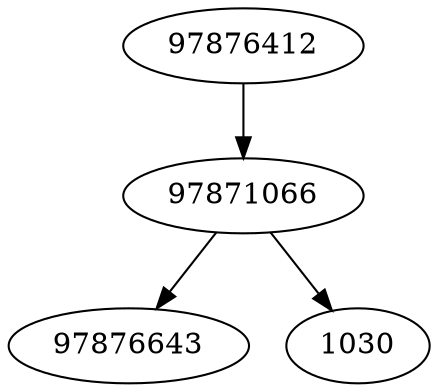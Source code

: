 strict digraph  {
97871066;
97876643;
97876412;
1030;
97871066 -> 97876643;
97871066 -> 1030;
97876412 -> 97871066;
}
